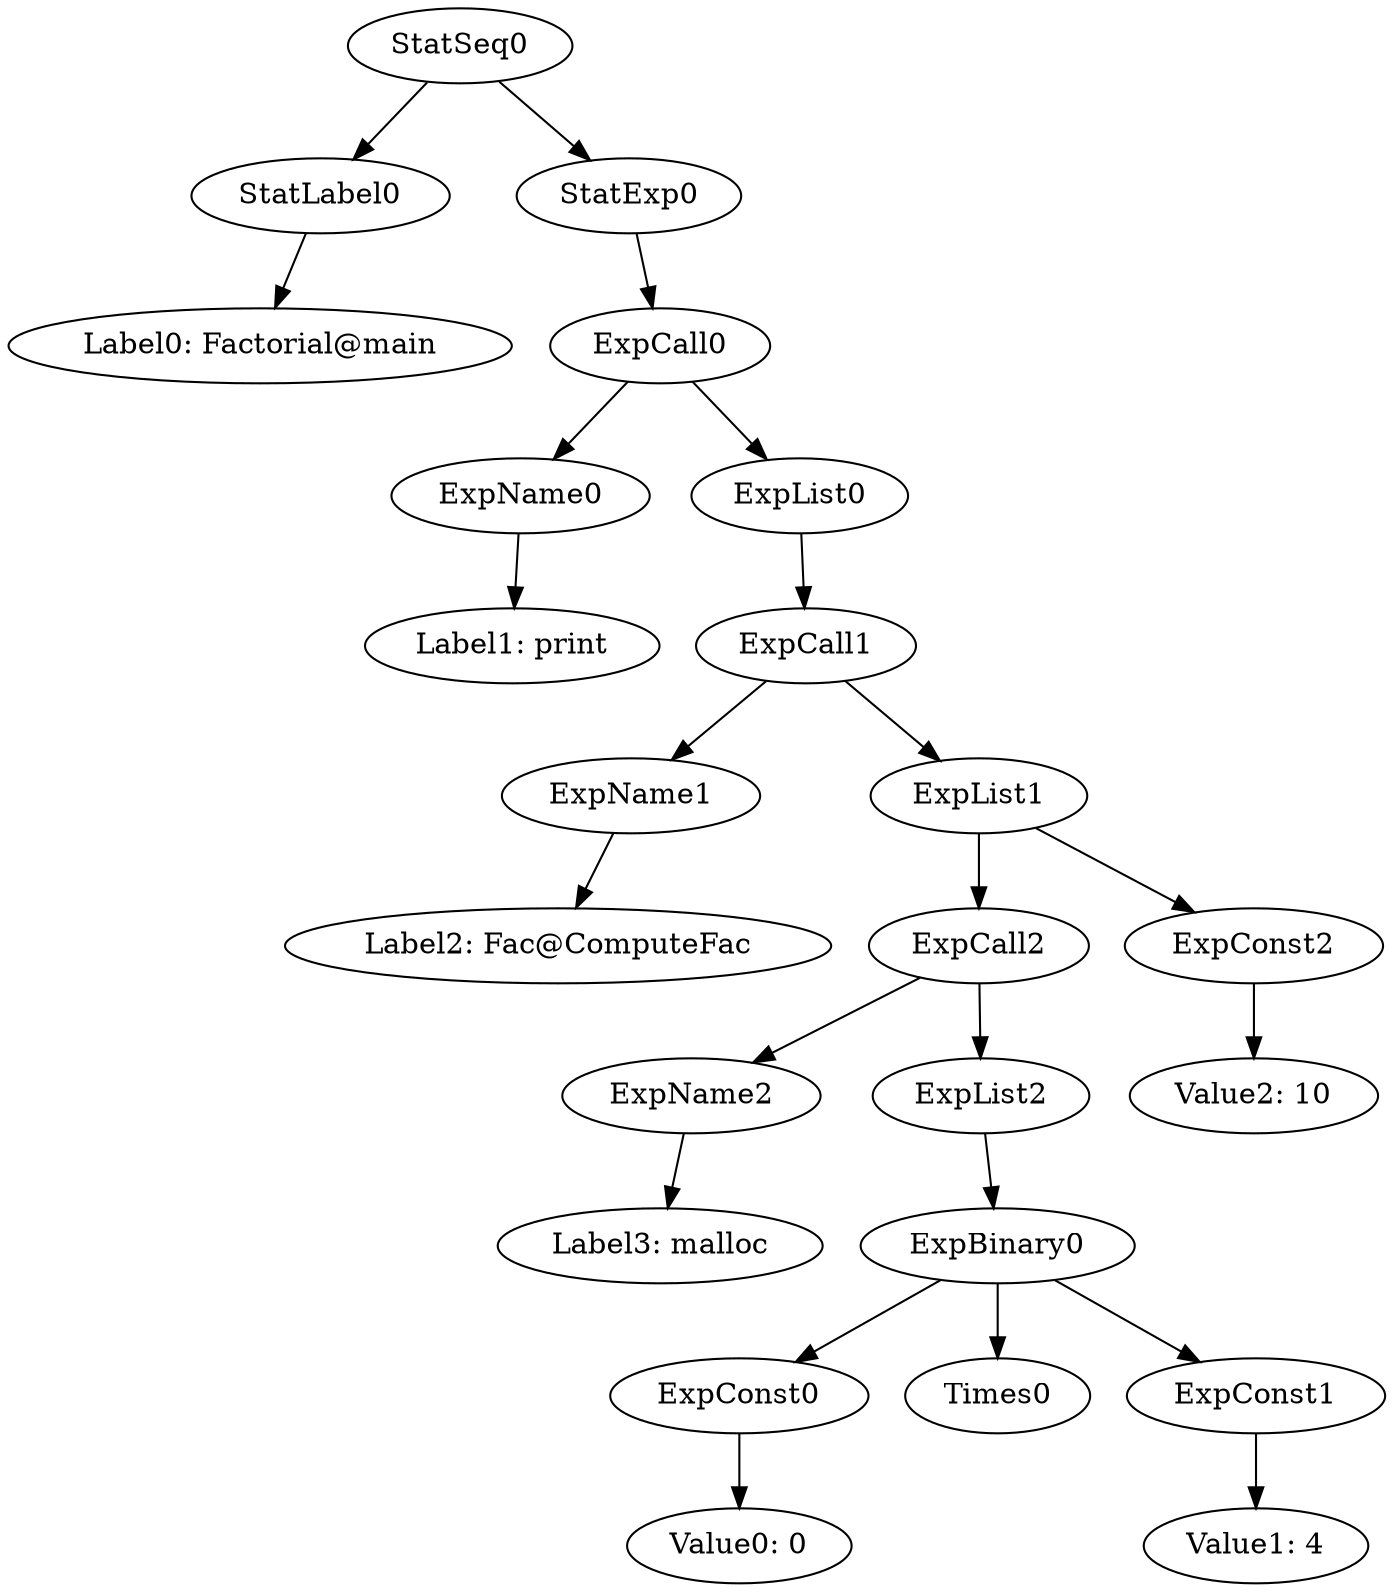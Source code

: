 digraph {
	ordering = out;
	ExpConst2 -> "Value2: 10";
	StatExp0 -> ExpCall0;
	ExpList2 -> ExpBinary0;
	ExpName0 -> "Label1: print";
	StatSeq0 -> StatLabel0;
	StatSeq0 -> StatExp0;
	ExpCall2 -> ExpName2;
	ExpCall2 -> ExpList2;
	ExpCall0 -> ExpName0;
	ExpCall0 -> ExpList0;
	StatLabel0 -> "Label0: Factorial@main";
	ExpConst0 -> "Value0: 0";
	ExpList1 -> ExpCall2;
	ExpList1 -> ExpConst2;
	ExpConst1 -> "Value1: 4";
	ExpName1 -> "Label2: Fac@ComputeFac";
	ExpList0 -> ExpCall1;
	ExpCall1 -> ExpName1;
	ExpCall1 -> ExpList1;
	ExpBinary0 -> ExpConst0;
	ExpBinary0 -> Times0;
	ExpBinary0 -> ExpConst1;
	ExpName2 -> "Label3: malloc";
}


